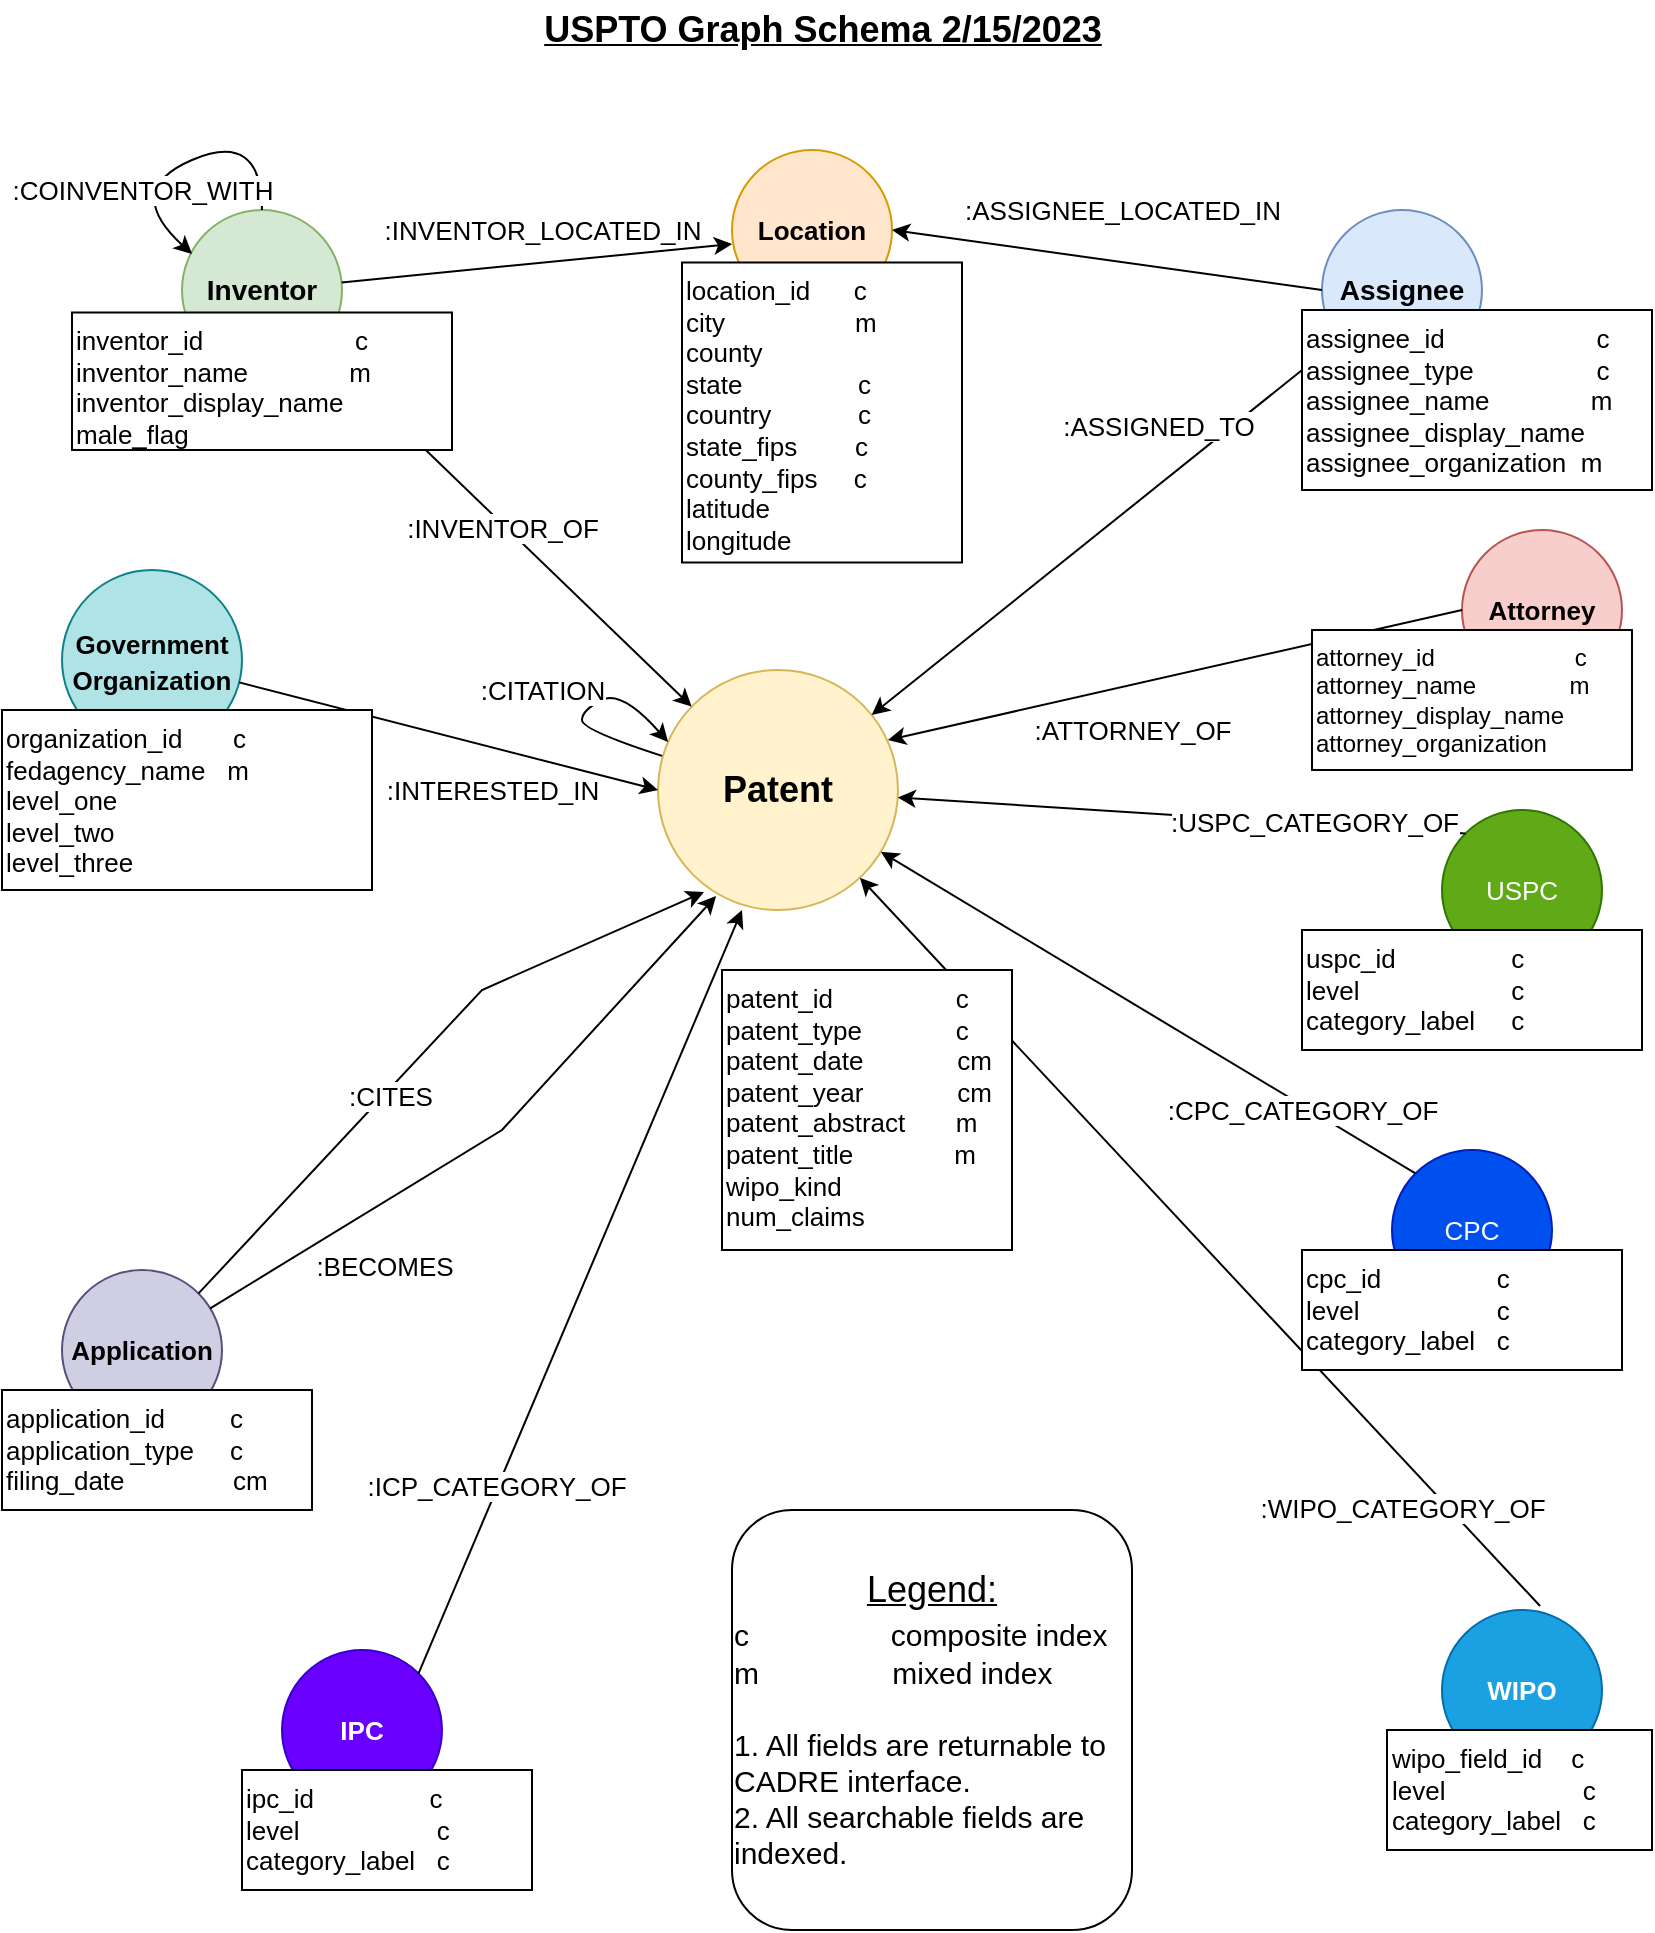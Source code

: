 <mxfile version="21.0.6" type="device"><diagram id="VbIkxto5LYiy9_u_ZyFP" name="Page-1"><mxGraphModel dx="1029" dy="1058" grid="1" gridSize="10" guides="1" tooltips="1" connect="1" arrows="1" fold="1" page="1" pageScale="1" pageWidth="850" pageHeight="1100" math="0" shadow="0"><root><mxCell id="0"/><mxCell id="1" parent="0"/><mxCell id="I_eIPNrGaGb-8BUkP_D7-1" value="&lt;b&gt;Inventor&lt;/b&gt;" style="ellipse;whiteSpace=wrap;html=1;aspect=fixed;fillColor=#d5e8d4;strokeColor=#82b366;fontSize=14;" parent="1" vertex="1"><mxGeometry x="105" y="150" width="80" height="80" as="geometry"/></mxCell><mxCell id="I_eIPNrGaGb-8BUkP_D7-2" value="" style="curved=1;endArrow=classic;html=1;rounded=0;exitX=0.5;exitY=0;exitDx=0;exitDy=0;entryX=0.063;entryY=0.275;entryDx=0;entryDy=0;entryPerimeter=0;verticalAlign=middle;fontSize=14;" parent="1" source="I_eIPNrGaGb-8BUkP_D7-1" target="I_eIPNrGaGb-8BUkP_D7-1" edge="1"><mxGeometry width="50" height="50" relative="1" as="geometry"><mxPoint x="105" y="130" as="sourcePoint"/><mxPoint x="105" y="110" as="targetPoint"/><Array as="points"><mxPoint x="145" y="110"/><mxPoint x="75" y="140"/></Array></mxGeometry></mxCell><mxCell id="I_eIPNrGaGb-8BUkP_D7-3" value=":COINVENTOR_WITH" style="edgeLabel;html=1;align=center;verticalAlign=middle;resizable=0;points=[];fontSize=13;labelPosition=center;verticalLabelPosition=middle;" parent="I_eIPNrGaGb-8BUkP_D7-2" vertex="1" connectable="0"><mxGeometry x="0.231" y="4" relative="1" as="geometry"><mxPoint x="-6" y="2" as="offset"/></mxGeometry></mxCell><mxCell id="I_eIPNrGaGb-8BUkP_D7-4" value="&lt;b&gt;Patent&lt;/b&gt;" style="ellipse;whiteSpace=wrap;html=1;aspect=fixed;fontSize=18;fillColor=#fff2cc;strokeColor=#d6b656;" parent="1" vertex="1"><mxGeometry x="343" y="380" width="120" height="120" as="geometry"/></mxCell><mxCell id="I_eIPNrGaGb-8BUkP_D7-7" value="" style="endArrow=classic;html=1;rounded=0;fontSize=18;exitX=1;exitY=1;exitDx=0;exitDy=0;" parent="1" source="I_eIPNrGaGb-8BUkP_D7-1" target="I_eIPNrGaGb-8BUkP_D7-4" edge="1"><mxGeometry width="50" height="50" relative="1" as="geometry"><mxPoint x="225" y="240" as="sourcePoint"/><mxPoint x="275" y="190" as="targetPoint"/></mxGeometry></mxCell><mxCell id="I_eIPNrGaGb-8BUkP_D7-11" value=":INVENTOR_OF" style="edgeLabel;html=1;align=center;verticalAlign=middle;resizable=0;points=[];fontSize=13;" parent="I_eIPNrGaGb-8BUkP_D7-7" vertex="1" connectable="0"><mxGeometry x="-0.223" y="-3" relative="1" as="geometry"><mxPoint x="21" y="19" as="offset"/></mxGeometry></mxCell><mxCell id="I_eIPNrGaGb-8BUkP_D7-8" value="&lt;b&gt;Assignee&lt;/b&gt;" style="ellipse;whiteSpace=wrap;html=1;aspect=fixed;fontSize=14;fillColor=#dae8fc;strokeColor=#6c8ebf;" parent="1" vertex="1"><mxGeometry x="675" y="150" width="80" height="80" as="geometry"/></mxCell><mxCell id="I_eIPNrGaGb-8BUkP_D7-10" value=":ASSIGNED_TO" style="endArrow=classic;html=1;rounded=0;fontSize=13;" parent="1" source="I_eIPNrGaGb-8BUkP_D7-8" target="I_eIPNrGaGb-8BUkP_D7-4" edge="1"><mxGeometry x="-0.345" y="-23" width="50" height="50" relative="1" as="geometry"><mxPoint x="565" y="290" as="sourcePoint"/><mxPoint x="615" y="240" as="targetPoint"/><mxPoint as="offset"/></mxGeometry></mxCell><mxCell id="I_eIPNrGaGb-8BUkP_D7-12" value="&lt;b&gt;Location&lt;/b&gt;" style="ellipse;whiteSpace=wrap;html=1;aspect=fixed;fontSize=13;fillColor=#ffe6cc;strokeColor=#d79b00;" parent="1" vertex="1"><mxGeometry x="380" y="120" width="80" height="80" as="geometry"/></mxCell><mxCell id="I_eIPNrGaGb-8BUkP_D7-13" value=":INVENTOR_LOCATED_IN" style="endArrow=classic;html=1;rounded=0;fontSize=13;entryX=0;entryY=0.588;entryDx=0;entryDy=0;entryPerimeter=0;" parent="1" source="I_eIPNrGaGb-8BUkP_D7-1" target="I_eIPNrGaGb-8BUkP_D7-12" edge="1"><mxGeometry x="0.043" y="16" width="50" height="50" relative="1" as="geometry"><mxPoint x="195" y="190" as="sourcePoint"/><mxPoint x="385" y="190" as="targetPoint"/><mxPoint as="offset"/></mxGeometry></mxCell><mxCell id="I_eIPNrGaGb-8BUkP_D7-14" value=":ASSIGNEE_LOCATED_IN" style="endArrow=classic;html=1;rounded=0;fontSize=13;exitX=0;exitY=0.5;exitDx=0;exitDy=0;entryX=1;entryY=0.5;entryDx=0;entryDy=0;" parent="1" source="I_eIPNrGaGb-8BUkP_D7-8" target="I_eIPNrGaGb-8BUkP_D7-12" edge="1"><mxGeometry x="-0.037" y="-26" width="50" height="50" relative="1" as="geometry"><mxPoint x="575" y="180" as="sourcePoint"/><mxPoint x="625" y="130" as="targetPoint"/><mxPoint as="offset"/></mxGeometry></mxCell><mxCell id="I_eIPNrGaGb-8BUkP_D7-15" value="&lt;b&gt;Attorney&lt;/b&gt;" style="ellipse;whiteSpace=wrap;html=1;aspect=fixed;fontSize=13;fillColor=#f8cecc;strokeColor=#b85450;" parent="1" vertex="1"><mxGeometry x="745" y="310" width="80" height="80" as="geometry"/></mxCell><mxCell id="I_eIPNrGaGb-8BUkP_D7-16" value="location_id &amp;nbsp; &amp;nbsp; &amp;nbsp;c&lt;br&gt;city &amp;nbsp; &amp;nbsp; &amp;nbsp; &amp;nbsp; &amp;nbsp; &amp;nbsp; &amp;nbsp; &amp;nbsp; &amp;nbsp;m&lt;br&gt;county&lt;br&gt;state &amp;nbsp; &amp;nbsp; &amp;nbsp; &amp;nbsp; &amp;nbsp; &amp;nbsp; &amp;nbsp; &amp;nbsp;c&lt;br&gt;country &amp;nbsp; &amp;nbsp; &amp;nbsp; &amp;nbsp; &amp;nbsp; &amp;nbsp;c&lt;br&gt;state_fips &amp;nbsp; &amp;nbsp; &amp;nbsp; &amp;nbsp;c&lt;br&gt;county_fips &amp;nbsp; &amp;nbsp; c&lt;br&gt;latitude&lt;br&gt;longitude" style="whiteSpace=wrap;html=1;fontSize=13;align=left;verticalAlign=top;" parent="1" vertex="1"><mxGeometry x="355" y="176.25" width="140" height="150" as="geometry"/></mxCell><mxCell id="I_eIPNrGaGb-8BUkP_D7-17" value="assignee_id &amp;nbsp; &amp;nbsp; &amp;nbsp; &amp;nbsp; &amp;nbsp; &amp;nbsp; &amp;nbsp; &amp;nbsp; &amp;nbsp; &amp;nbsp; c&lt;br&gt;assignee_type &amp;nbsp; &amp;nbsp; &amp;nbsp; &amp;nbsp; &amp;nbsp; &amp;nbsp; &amp;nbsp; &amp;nbsp; c&lt;br&gt;assignee_name &amp;nbsp; &amp;nbsp; &amp;nbsp; &amp;nbsp; &amp;nbsp; &amp;nbsp; &amp;nbsp;m&lt;br&gt;assignee_display_name&lt;br&gt;assignee_organization &amp;nbsp;m" style="whiteSpace=wrap;html=1;fontSize=13;align=left;verticalAlign=top;" parent="1" vertex="1"><mxGeometry x="665" y="200" width="175" height="90" as="geometry"/></mxCell><mxCell id="I_eIPNrGaGb-8BUkP_D7-18" value="inventor_id &amp;nbsp; &amp;nbsp; &amp;nbsp; &amp;nbsp; &amp;nbsp; &amp;nbsp; &amp;nbsp; &amp;nbsp; &amp;nbsp; &amp;nbsp; c&lt;br&gt;inventor_name &amp;nbsp; &amp;nbsp; &amp;nbsp; &amp;nbsp; &amp;nbsp; &amp;nbsp; &amp;nbsp;m&lt;br&gt;inventor_display_name&lt;br&gt;male_flag" style="whiteSpace=wrap;html=1;fontSize=13;align=left;verticalAlign=top;" parent="1" vertex="1"><mxGeometry x="50" y="201.25" width="190" height="68.75" as="geometry"/></mxCell><mxCell id="8tcnVI2hWbha8-BifQ2l-1" value="" style="endArrow=classic;html=1;rounded=0;exitX=0;exitY=0.5;exitDx=0;exitDy=0;entryX=0.958;entryY=0.292;entryDx=0;entryDy=0;entryPerimeter=0;" parent="1" source="I_eIPNrGaGb-8BUkP_D7-15" target="I_eIPNrGaGb-8BUkP_D7-4" edge="1"><mxGeometry width="50" height="50" relative="1" as="geometry"><mxPoint x="585" y="470" as="sourcePoint"/><mxPoint x="635" y="420" as="targetPoint"/></mxGeometry></mxCell><mxCell id="8tcnVI2hWbha8-BifQ2l-10" value=":ATTORNEY_OF" style="edgeLabel;html=1;align=center;verticalAlign=middle;resizable=0;points=[];fontSize=13;" parent="8tcnVI2hWbha8-BifQ2l-1" vertex="1" connectable="0"><mxGeometry x="-0.091" y="-1" relative="1" as="geometry"><mxPoint x="-34" y="31" as="offset"/></mxGeometry></mxCell><mxCell id="8tcnVI2hWbha8-BifQ2l-2" value="attorney_id &amp;nbsp; &amp;nbsp; &amp;nbsp; &amp;nbsp; &amp;nbsp; &amp;nbsp; &amp;nbsp; &amp;nbsp; &amp;nbsp; &amp;nbsp; c&lt;br&gt;attorney_name &amp;nbsp; &amp;nbsp; &amp;nbsp; &amp;nbsp; &amp;nbsp; &amp;nbsp; &amp;nbsp;m&lt;br&gt;attorney_display_name&lt;br&gt;&lt;div style=&quot;&quot;&gt;&lt;span style=&quot;background-color: initial;&quot;&gt;attorney_organization &amp;nbsp;&lt;/span&gt;&lt;/div&gt;" style="rounded=0;whiteSpace=wrap;html=1;align=left;verticalAlign=top;" parent="1" vertex="1"><mxGeometry x="670" y="360" width="160" height="70" as="geometry"/></mxCell><mxCell id="8tcnVI2hWbha8-BifQ2l-3" value="&lt;font style=&quot;font-size: 18px;&quot;&gt;&lt;u&gt;&lt;font style=&quot;font-size: 18px;&quot;&gt;Legend:&lt;/font&gt;&lt;br&gt;&lt;/u&gt;&lt;/font&gt;&lt;div style=&quot;text-align: left; font-size: 18px;&quot;&gt;&lt;span style=&quot;background-color: initial;&quot;&gt;&lt;font style=&quot;font-size: 15px;&quot;&gt;c &amp;nbsp; &amp;nbsp; &amp;nbsp; &amp;nbsp; &amp;nbsp; &amp;nbsp; &amp;nbsp; &amp;nbsp; composite index&lt;/font&gt;&lt;/span&gt;&lt;/div&gt;&lt;div style=&quot;text-align: left; font-size: 15px;&quot;&gt;&lt;span style=&quot;background-color: initial;&quot;&gt;&lt;font style=&quot;font-size: 15px;&quot;&gt;m &amp;nbsp; &amp;nbsp; &amp;nbsp; &amp;nbsp; &amp;nbsp; &amp;nbsp; &amp;nbsp; &amp;nbsp;mixed index&lt;/font&gt;&lt;/span&gt;&lt;/div&gt;&lt;div style=&quot;text-align: left; font-size: 15px;&quot;&gt;&lt;br&gt;&lt;/div&gt;&lt;div style=&quot;text-align: left; font-size: 15px;&quot;&gt;&lt;span style=&quot;background-color: initial;&quot;&gt;&lt;font style=&quot;font-size: 15px;&quot;&gt;1. All fields are returnable to CADRE interface.&lt;/font&gt;&lt;/span&gt;&lt;/div&gt;&lt;div style=&quot;text-align: left; font-size: 15px;&quot;&gt;&lt;span style=&quot;background-color: initial;&quot;&gt;&lt;font style=&quot;font-size: 15px;&quot;&gt;2. All searchable fields are indexed.&lt;/font&gt;&lt;/span&gt;&lt;/div&gt;" style="rounded=1;whiteSpace=wrap;html=1;" parent="1" vertex="1"><mxGeometry x="380" y="800" width="200" height="210" as="geometry"/></mxCell><mxCell id="8tcnVI2hWbha8-BifQ2l-4" value="USPTO Graph Schema 2/15/2023" style="text;html=1;align=center;verticalAlign=middle;resizable=0;points=[];autosize=1;strokeColor=none;fillColor=none;fontSize=18;fontStyle=5" parent="1" vertex="1"><mxGeometry x="275" y="45" width="300" height="30" as="geometry"/></mxCell><mxCell id="8tcnVI2hWbha8-BifQ2l-5" value="&lt;b style=&quot;font-size: 13px;&quot;&gt;Government&lt;br&gt;Organization&lt;/b&gt;" style="ellipse;whiteSpace=wrap;html=1;aspect=fixed;fontSize=15;fillColor=#b0e3e6;strokeColor=#0e8088;" parent="1" vertex="1"><mxGeometry x="45" y="330" width="90" height="90" as="geometry"/></mxCell><mxCell id="8tcnVI2hWbha8-BifQ2l-7" value="" style="endArrow=classic;html=1;rounded=0;fontSize=13;entryX=0;entryY=0.5;entryDx=0;entryDy=0;" parent="1" source="8tcnVI2hWbha8-BifQ2l-5" target="I_eIPNrGaGb-8BUkP_D7-4" edge="1"><mxGeometry width="50" height="50" relative="1" as="geometry"><mxPoint x="155" y="465" as="sourcePoint"/><mxPoint x="205" y="415" as="targetPoint"/></mxGeometry></mxCell><mxCell id="8tcnVI2hWbha8-BifQ2l-12" value=":INTERESTED_IN" style="edgeLabel;html=1;align=center;verticalAlign=middle;resizable=0;points=[];fontSize=13;" parent="8tcnVI2hWbha8-BifQ2l-7" vertex="1" connectable="0"><mxGeometry x="-0.281" y="1" relative="1" as="geometry"><mxPoint x="51" y="35" as="offset"/></mxGeometry></mxCell><mxCell id="8tcnVI2hWbha8-BifQ2l-8" value=":CITATION" style="curved=1;endArrow=classic;html=1;rounded=0;fontSize=13;exitX=0.017;exitY=0.358;exitDx=0;exitDy=0;exitPerimeter=0;entryX=0.042;entryY=0.3;entryDx=0;entryDy=0;entryPerimeter=0;" parent="1" source="I_eIPNrGaGb-8BUkP_D7-4" target="I_eIPNrGaGb-8BUkP_D7-4" edge="1"><mxGeometry x="-0.046" y="22" width="50" height="50" relative="1" as="geometry"><mxPoint x="195" y="390" as="sourcePoint"/><mxPoint x="245" y="340" as="targetPoint"/><Array as="points"><mxPoint x="305" y="410"/><mxPoint x="305" y="400"/><mxPoint x="325" y="390"/></Array><mxPoint x="-10" y="10" as="offset"/></mxGeometry></mxCell><mxCell id="8tcnVI2hWbha8-BifQ2l-11" value="organization_id &amp;nbsp; &amp;nbsp; &amp;nbsp; c&lt;br&gt;fedagency_name &amp;nbsp; m&lt;br&gt;level_one&lt;br&gt;level_two&lt;br&gt;level_three" style="rounded=0;whiteSpace=wrap;html=1;fontSize=13;align=left;verticalAlign=top;" parent="1" vertex="1"><mxGeometry x="15" y="400" width="185" height="90" as="geometry"/></mxCell><mxCell id="8tcnVI2hWbha8-BifQ2l-17" value="Application" style="ellipse;whiteSpace=wrap;html=1;aspect=fixed;fontSize=13;align=center;fontStyle=1;fillColor=#d0cee2;strokeColor=#56517e;" parent="1" vertex="1"><mxGeometry x="45" y="680" width="80" height="80" as="geometry"/></mxCell><mxCell id="8tcnVI2hWbha8-BifQ2l-18" value="" style="endArrow=classic;html=1;rounded=0;fontSize=13;entryX=0.242;entryY=0.942;entryDx=0;entryDy=0;entryPerimeter=0;" parent="1" source="8tcnVI2hWbha8-BifQ2l-17" target="I_eIPNrGaGb-8BUkP_D7-4" edge="1"><mxGeometry width="50" height="50" relative="1" as="geometry"><mxPoint x="125" y="740" as="sourcePoint"/><mxPoint x="175" y="690" as="targetPoint"/><Array as="points"><mxPoint x="265" y="610"/></Array></mxGeometry></mxCell><mxCell id="8tcnVI2hWbha8-BifQ2l-19" value=":BECOMES" style="edgeLabel;html=1;align=center;verticalAlign=middle;resizable=0;points=[];fontSize=13;" parent="8tcnVI2hWbha8-BifQ2l-18" vertex="1" connectable="0"><mxGeometry x="-0.073" y="-3" relative="1" as="geometry"><mxPoint x="-45" y="56" as="offset"/></mxGeometry></mxCell><mxCell id="8tcnVI2hWbha8-BifQ2l-20" value="application_id &amp;nbsp; &amp;nbsp; &amp;nbsp; &amp;nbsp; c &amp;nbsp;&lt;br&gt;application_type &amp;nbsp; &amp;nbsp; c&lt;br&gt;filing_date &amp;nbsp; &amp;nbsp; &amp;nbsp; &amp;nbsp; &amp;nbsp; &amp;nbsp; &amp;nbsp; cm &amp;nbsp; &amp;nbsp;" style="rounded=0;whiteSpace=wrap;html=1;fontSize=13;align=left;verticalAlign=top;" parent="1" vertex="1"><mxGeometry x="15" y="740" width="155" height="60" as="geometry"/></mxCell><mxCell id="8tcnVI2hWbha8-BifQ2l-21" value="IPC" style="ellipse;whiteSpace=wrap;html=1;aspect=fixed;fontSize=13;fontStyle=1;fillColor=#6a00ff;strokeColor=#3700CC;fontColor=#ffffff;" parent="1" vertex="1"><mxGeometry x="155" y="870" width="80" height="80" as="geometry"/></mxCell><mxCell id="8tcnVI2hWbha8-BifQ2l-22" value="" style="endArrow=classic;html=1;rounded=0;fontSize=13;exitX=1;exitY=0;exitDx=0;exitDy=0;entryX=0.192;entryY=0.925;entryDx=0;entryDy=0;entryPerimeter=0;" parent="1" source="8tcnVI2hWbha8-BifQ2l-17" target="I_eIPNrGaGb-8BUkP_D7-4" edge="1"><mxGeometry width="50" height="50" relative="1" as="geometry"><mxPoint x="115" y="740" as="sourcePoint"/><mxPoint x="165" y="690" as="targetPoint"/><Array as="points"><mxPoint x="255" y="540"/></Array></mxGeometry></mxCell><mxCell id="8tcnVI2hWbha8-BifQ2l-23" value=":CITES" style="edgeLabel;html=1;align=center;verticalAlign=middle;resizable=0;points=[];fontSize=13;" parent="8tcnVI2hWbha8-BifQ2l-22" vertex="1" connectable="0"><mxGeometry x="-0.168" y="-2" relative="1" as="geometry"><mxPoint as="offset"/></mxGeometry></mxCell><mxCell id="8tcnVI2hWbha8-BifQ2l-24" value="" style="endArrow=classic;html=1;rounded=0;fontSize=13;exitX=1;exitY=0;exitDx=0;exitDy=0;entryX=0.35;entryY=1;entryDx=0;entryDy=0;entryPerimeter=0;" parent="1" source="8tcnVI2hWbha8-BifQ2l-21" target="I_eIPNrGaGb-8BUkP_D7-4" edge="1"><mxGeometry width="50" height="50" relative="1" as="geometry"><mxPoint x="165" y="920" as="sourcePoint"/><mxPoint x="215" y="870" as="targetPoint"/></mxGeometry></mxCell><mxCell id="8tcnVI2hWbha8-BifQ2l-25" value=":ICP_CATEGORY_OF" style="edgeLabel;html=1;align=center;verticalAlign=middle;resizable=0;points=[];fontSize=13;" parent="8tcnVI2hWbha8-BifQ2l-24" vertex="1" connectable="0"><mxGeometry x="-0.507" y="1" relative="1" as="geometry"><mxPoint as="offset"/></mxGeometry></mxCell><mxCell id="8tcnVI2hWbha8-BifQ2l-26" value="ipc_id &amp;nbsp; &amp;nbsp; &amp;nbsp; &amp;nbsp; &amp;nbsp; &amp;nbsp; &amp;nbsp; &amp;nbsp;c&lt;br&gt;level &amp;nbsp; &amp;nbsp; &amp;nbsp; &amp;nbsp; &amp;nbsp; &amp;nbsp; &amp;nbsp; &amp;nbsp; &amp;nbsp; c&lt;br&gt;&lt;div style=&quot;&quot;&gt;&lt;span style=&quot;background-color: initial;&quot;&gt;category_label &amp;nbsp; c&lt;/span&gt;&lt;/div&gt;" style="rounded=0;whiteSpace=wrap;html=1;fontSize=13;align=left;verticalAlign=top;" parent="1" vertex="1"><mxGeometry x="135" y="930" width="145" height="60" as="geometry"/></mxCell><mxCell id="8tcnVI2hWbha8-BifQ2l-27" value="WIPO" style="ellipse;whiteSpace=wrap;html=1;aspect=fixed;fontSize=13;fontStyle=1;fillColor=#1ba1e2;fontColor=#ffffff;strokeColor=#006EAF;" parent="1" vertex="1"><mxGeometry x="735" y="850" width="80" height="80" as="geometry"/></mxCell><mxCell id="8tcnVI2hWbha8-BifQ2l-28" value="" style="endArrow=classic;html=1;rounded=0;fontSize=13;exitX=0.613;exitY=-0.025;exitDx=0;exitDy=0;exitPerimeter=0;" parent="1" source="8tcnVI2hWbha8-BifQ2l-27" target="I_eIPNrGaGb-8BUkP_D7-4" edge="1"><mxGeometry width="50" height="50" relative="1" as="geometry"><mxPoint x="415" y="840" as="sourcePoint"/><mxPoint x="465" y="790" as="targetPoint"/></mxGeometry></mxCell><mxCell id="8tcnVI2hWbha8-BifQ2l-29" value=":WIPO_CATEGORY_OF" style="edgeLabel;html=1;align=center;verticalAlign=middle;resizable=0;points=[];fontSize=13;" parent="8tcnVI2hWbha8-BifQ2l-28" vertex="1" connectable="0"><mxGeometry x="-0.593" relative="1" as="geometry"><mxPoint y="25" as="offset"/></mxGeometry></mxCell><mxCell id="8tcnVI2hWbha8-BifQ2l-30" value="wipo_field_id &amp;nbsp; &amp;nbsp;c&lt;br&gt;level &amp;nbsp; &amp;nbsp; &amp;nbsp; &amp;nbsp; &amp;nbsp; &amp;nbsp; &amp;nbsp; &amp;nbsp; &amp;nbsp; c&lt;br&gt;category_label &amp;nbsp; c" style="rounded=0;whiteSpace=wrap;html=1;fontSize=13;align=left;verticalAlign=top;" parent="1" vertex="1"><mxGeometry x="707.5" y="910" width="132.5" height="60" as="geometry"/></mxCell><mxCell id="8tcnVI2hWbha8-BifQ2l-32" value="CPC" style="ellipse;whiteSpace=wrap;html=1;aspect=fixed;fontSize=13;fillColor=#0050ef;fontColor=#ffffff;strokeColor=#001DBC;" parent="1" vertex="1"><mxGeometry x="710" y="620" width="80" height="80" as="geometry"/></mxCell><mxCell id="8tcnVI2hWbha8-BifQ2l-34" value="cpc_id &amp;nbsp; &amp;nbsp; &amp;nbsp; &amp;nbsp; &amp;nbsp; &amp;nbsp; &amp;nbsp; &amp;nbsp;c&lt;br&gt;level &amp;nbsp; &amp;nbsp; &amp;nbsp; &amp;nbsp; &amp;nbsp; &amp;nbsp; &amp;nbsp; &amp;nbsp; &amp;nbsp; c&lt;br&gt;category_label &amp;nbsp; c" style="rounded=0;whiteSpace=wrap;html=1;fontSize=13;align=left;verticalAlign=top;" parent="1" vertex="1"><mxGeometry x="665" y="670" width="160" height="60" as="geometry"/></mxCell><mxCell id="8tcnVI2hWbha8-BifQ2l-35" value="USPC" style="ellipse;whiteSpace=wrap;html=1;aspect=fixed;fontSize=13;fillColor=#60a917;fontColor=#ffffff;strokeColor=#2D7600;" parent="1" vertex="1"><mxGeometry x="735" y="450" width="80" height="80" as="geometry"/></mxCell><mxCell id="8tcnVI2hWbha8-BifQ2l-37" value="" style="endArrow=classic;html=1;rounded=0;fontSize=13;exitX=0;exitY=0;exitDx=0;exitDy=0;" parent="1" source="8tcnVI2hWbha8-BifQ2l-35" target="I_eIPNrGaGb-8BUkP_D7-4" edge="1"><mxGeometry width="50" height="50" relative="1" as="geometry"><mxPoint x="395" y="690" as="sourcePoint"/><mxPoint x="445" y="640" as="targetPoint"/></mxGeometry></mxCell><mxCell id="8tcnVI2hWbha8-BifQ2l-40" value=":USPC_CATEGORY_OF" style="edgeLabel;html=1;align=center;verticalAlign=middle;resizable=0;points=[];fontSize=13;" parent="8tcnVI2hWbha8-BifQ2l-37" vertex="1" connectable="0"><mxGeometry x="-0.464" y="-1" relative="1" as="geometry"><mxPoint as="offset"/></mxGeometry></mxCell><mxCell id="8tcnVI2hWbha8-BifQ2l-38" value="uspc_id &amp;nbsp; &amp;nbsp; &amp;nbsp; &amp;nbsp; &amp;nbsp; &amp;nbsp; &amp;nbsp; &amp;nbsp;c&lt;br&gt;level &amp;nbsp; &amp;nbsp; &amp;nbsp; &amp;nbsp; &amp;nbsp; &amp;nbsp; &amp;nbsp; &amp;nbsp; &amp;nbsp; &amp;nbsp; c&lt;br&gt;category_label &amp;nbsp; &amp;nbsp; c" style="rounded=0;whiteSpace=wrap;html=1;fontSize=13;align=left;verticalAlign=top;" parent="1" vertex="1"><mxGeometry x="665" y="510" width="170" height="60" as="geometry"/></mxCell><mxCell id="8tcnVI2hWbha8-BifQ2l-39" value="patent_id&lt;span style=&quot;white-space: pre;&quot;&gt;&amp;nbsp;                c&lt;/span&gt;&lt;br&gt;patent_type &amp;nbsp; &amp;nbsp; &amp;nbsp; &amp;nbsp; &amp;nbsp; &amp;nbsp; c&lt;br&gt;patent_date &amp;nbsp; &amp;nbsp; &amp;nbsp; &amp;nbsp; &amp;nbsp; &amp;nbsp; cm&lt;br&gt;patent_year &amp;nbsp; &amp;nbsp; &amp;nbsp; &amp;nbsp; &amp;nbsp; &amp;nbsp; cm&lt;br&gt;patent_abstract &amp;nbsp; &amp;nbsp; &amp;nbsp; m&lt;br&gt;patent_title &amp;nbsp; &amp;nbsp; &amp;nbsp; &amp;nbsp; &amp;nbsp; &amp;nbsp; &amp;nbsp;m &amp;nbsp; &amp;nbsp;&lt;br&gt;wipo_kind &amp;nbsp; &amp;nbsp; &amp;nbsp; &amp;nbsp; &amp;nbsp; &amp;nbsp;&amp;nbsp;&lt;br&gt;num_claims" style="rounded=0;whiteSpace=wrap;html=1;fontSize=13;align=left;verticalAlign=top;" parent="1" vertex="1"><mxGeometry x="375" y="530" width="145" height="140" as="geometry"/></mxCell><mxCell id="8tcnVI2hWbha8-BifQ2l-43" value="" style="endArrow=classic;html=1;rounded=0;fontSize=13;exitX=0;exitY=0;exitDx=0;exitDy=0;" parent="1" source="8tcnVI2hWbha8-BifQ2l-32" target="I_eIPNrGaGb-8BUkP_D7-4" edge="1"><mxGeometry width="50" height="50" relative="1" as="geometry"><mxPoint x="744.996" y="654.756" as="sourcePoint"/><mxPoint x="480.28" y="500.0" as="targetPoint"/></mxGeometry></mxCell><mxCell id="8tcnVI2hWbha8-BifQ2l-44" value=":CPC_CATEGORY_OF" style="edgeLabel;html=1;align=center;verticalAlign=middle;resizable=0;points=[];fontSize=13;" parent="8tcnVI2hWbha8-BifQ2l-43" vertex="1" connectable="0"><mxGeometry x="-0.087" relative="1" as="geometry"><mxPoint x="65" y="41" as="offset"/></mxGeometry></mxCell></root></mxGraphModel></diagram></mxfile>